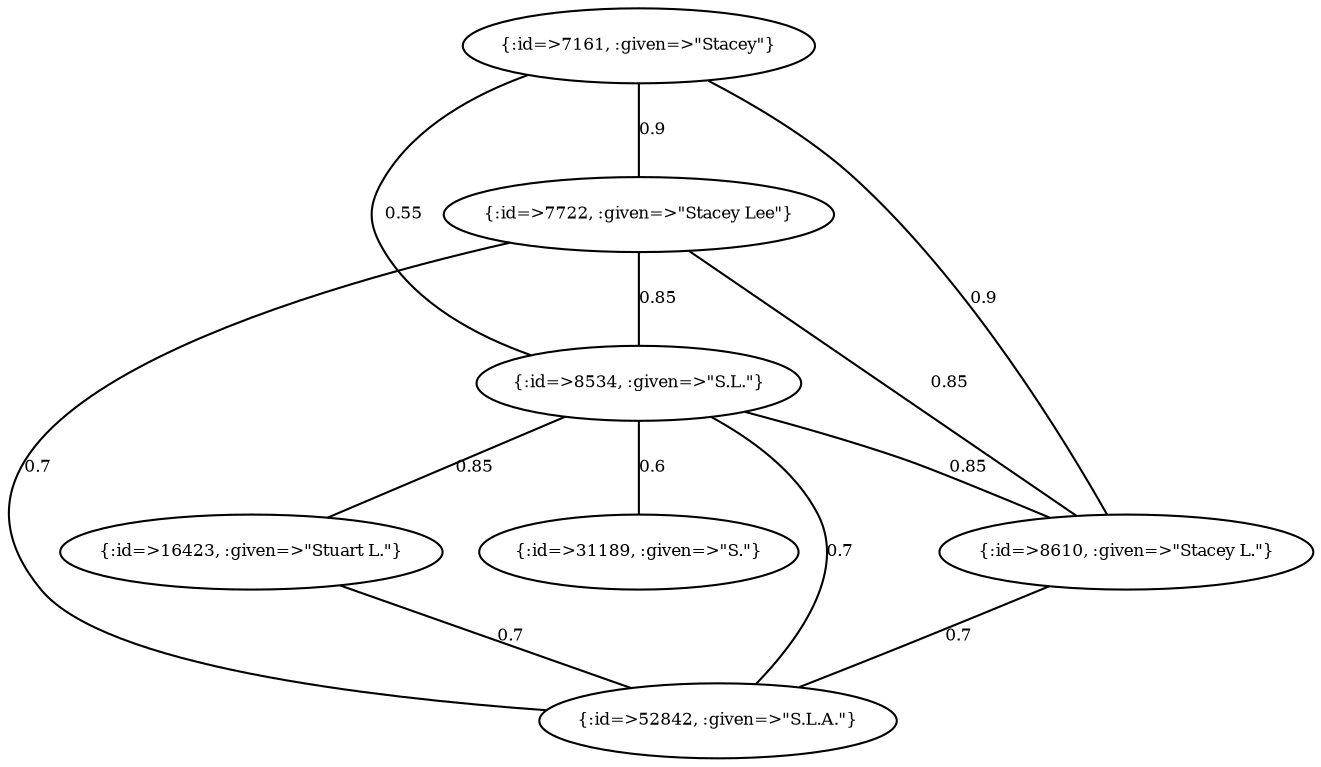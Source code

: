 graph Collector__WeightedGraph {
    "{:id=>7161, :given=>\"Stacey\"}" [
        fontsize = 8,
        label = "{:id=>7161, :given=>\"Stacey\"}"
    ]

    "{:id=>7722, :given=>\"Stacey Lee\"}" [
        fontsize = 8,
        label = "{:id=>7722, :given=>\"Stacey Lee\"}"
    ]

    "{:id=>8534, :given=>\"S.L.\"}" [
        fontsize = 8,
        label = "{:id=>8534, :given=>\"S.L.\"}"
    ]

    "{:id=>8610, :given=>\"Stacey L.\"}" [
        fontsize = 8,
        label = "{:id=>8610, :given=>\"Stacey L.\"}"
    ]

    "{:id=>16423, :given=>\"Stuart L.\"}" [
        fontsize = 8,
        label = "{:id=>16423, :given=>\"Stuart L.\"}"
    ]

    "{:id=>31189, :given=>\"S.\"}" [
        fontsize = 8,
        label = "{:id=>31189, :given=>\"S.\"}"
    ]

    "{:id=>52842, :given=>\"S.L.A.\"}" [
        fontsize = 8,
        label = "{:id=>52842, :given=>\"S.L.A.\"}"
    ]

    "{:id=>7161, :given=>\"Stacey\"}" -- "{:id=>7722, :given=>\"Stacey Lee\"}" [
        fontsize = 8,
        label = 0.9
    ]

    "{:id=>7161, :given=>\"Stacey\"}" -- "{:id=>8534, :given=>\"S.L.\"}" [
        fontsize = 8,
        label = 0.55
    ]

    "{:id=>7161, :given=>\"Stacey\"}" -- "{:id=>8610, :given=>\"Stacey L.\"}" [
        fontsize = 8,
        label = 0.9
    ]

    "{:id=>7722, :given=>\"Stacey Lee\"}" -- "{:id=>8534, :given=>\"S.L.\"}" [
        fontsize = 8,
        label = 0.85
    ]

    "{:id=>7722, :given=>\"Stacey Lee\"}" -- "{:id=>8610, :given=>\"Stacey L.\"}" [
        fontsize = 8,
        label = 0.85
    ]

    "{:id=>7722, :given=>\"Stacey Lee\"}" -- "{:id=>52842, :given=>\"S.L.A.\"}" [
        fontsize = 8,
        label = 0.7
    ]

    "{:id=>8534, :given=>\"S.L.\"}" -- "{:id=>8610, :given=>\"Stacey L.\"}" [
        fontsize = 8,
        label = 0.85
    ]

    "{:id=>8534, :given=>\"S.L.\"}" -- "{:id=>16423, :given=>\"Stuart L.\"}" [
        fontsize = 8,
        label = 0.85
    ]

    "{:id=>8534, :given=>\"S.L.\"}" -- "{:id=>31189, :given=>\"S.\"}" [
        fontsize = 8,
        label = 0.6
    ]

    "{:id=>8534, :given=>\"S.L.\"}" -- "{:id=>52842, :given=>\"S.L.A.\"}" [
        fontsize = 8,
        label = 0.7
    ]

    "{:id=>8610, :given=>\"Stacey L.\"}" -- "{:id=>52842, :given=>\"S.L.A.\"}" [
        fontsize = 8,
        label = 0.7
    ]

    "{:id=>16423, :given=>\"Stuart L.\"}" -- "{:id=>52842, :given=>\"S.L.A.\"}" [
        fontsize = 8,
        label = 0.7
    ]
}
